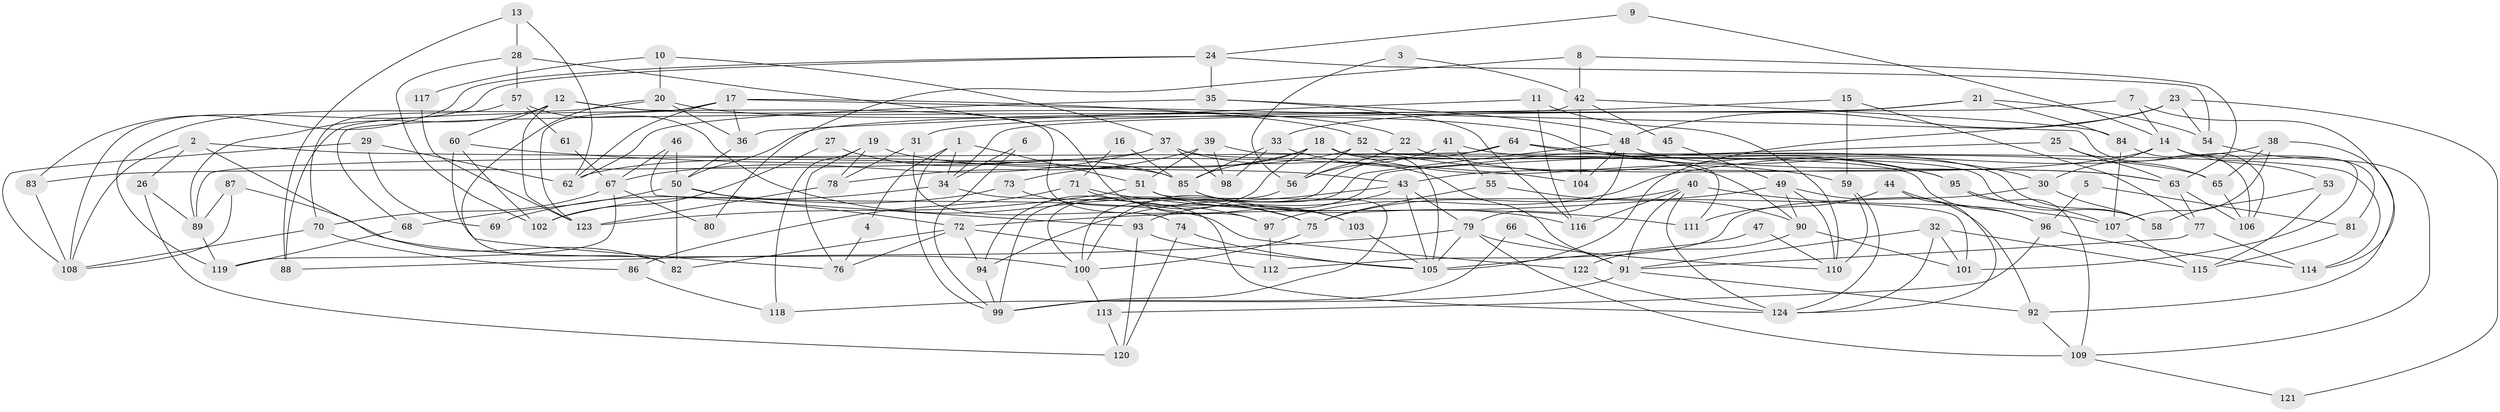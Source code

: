 // coarse degree distribution, {11: 0.03225806451612903, 5: 0.14516129032258066, 2: 0.11290322580645161, 3: 0.16129032258064516, 7: 0.11290322580645161, 17: 0.016129032258064516, 9: 0.03225806451612903, 8: 0.06451612903225806, 4: 0.1935483870967742, 15: 0.016129032258064516, 13: 0.016129032258064516, 6: 0.04838709677419355, 10: 0.016129032258064516, 1: 0.016129032258064516, 14: 0.016129032258064516}
// Generated by graph-tools (version 1.1) at 2025/19/03/04/25 18:19:00]
// undirected, 124 vertices, 248 edges
graph export_dot {
graph [start="1"]
  node [color=gray90,style=filled];
  1;
  2;
  3;
  4;
  5;
  6;
  7;
  8;
  9;
  10;
  11;
  12;
  13;
  14;
  15;
  16;
  17;
  18;
  19;
  20;
  21;
  22;
  23;
  24;
  25;
  26;
  27;
  28;
  29;
  30;
  31;
  32;
  33;
  34;
  35;
  36;
  37;
  38;
  39;
  40;
  41;
  42;
  43;
  44;
  45;
  46;
  47;
  48;
  49;
  50;
  51;
  52;
  53;
  54;
  55;
  56;
  57;
  58;
  59;
  60;
  61;
  62;
  63;
  64;
  65;
  66;
  67;
  68;
  69;
  70;
  71;
  72;
  73;
  74;
  75;
  76;
  77;
  78;
  79;
  80;
  81;
  82;
  83;
  84;
  85;
  86;
  87;
  88;
  89;
  90;
  91;
  92;
  93;
  94;
  95;
  96;
  97;
  98;
  99;
  100;
  101;
  102;
  103;
  104;
  105;
  106;
  107;
  108;
  109;
  110;
  111;
  112;
  113;
  114;
  115;
  116;
  117;
  118;
  119;
  120;
  121;
  122;
  123;
  124;
  1 -- 99;
  1 -- 51;
  1 -- 4;
  1 -- 34;
  2 -- 26;
  2 -- 82;
  2 -- 85;
  2 -- 108;
  3 -- 42;
  3 -- 56;
  4 -- 76;
  5 -- 81;
  5 -- 96;
  6 -- 34;
  6 -- 99;
  7 -- 34;
  7 -- 14;
  7 -- 114;
  8 -- 42;
  8 -- 63;
  8 -- 80;
  9 -- 24;
  9 -- 14;
  10 -- 37;
  10 -- 20;
  10 -- 117;
  11 -- 110;
  11 -- 36;
  11 -- 116;
  12 -- 97;
  12 -- 89;
  12 -- 22;
  12 -- 60;
  12 -- 123;
  13 -- 88;
  13 -- 62;
  13 -- 28;
  14 -- 43;
  14 -- 101;
  14 -- 30;
  14 -- 53;
  14 -- 81;
  15 -- 59;
  15 -- 77;
  15 -- 31;
  16 -- 71;
  16 -- 85;
  17 -- 62;
  17 -- 52;
  17 -- 36;
  17 -- 88;
  17 -- 106;
  17 -- 123;
  18 -- 94;
  18 -- 85;
  18 -- 58;
  18 -- 59;
  18 -- 73;
  18 -- 105;
  19 -- 78;
  19 -- 43;
  19 -- 76;
  19 -- 118;
  20 -- 36;
  20 -- 30;
  20 -- 82;
  20 -- 119;
  21 -- 54;
  21 -- 50;
  21 -- 33;
  21 -- 84;
  22 -- 95;
  22 -- 56;
  23 -- 48;
  23 -- 105;
  23 -- 54;
  23 -- 121;
  24 -- 83;
  24 -- 108;
  24 -- 35;
  24 -- 54;
  25 -- 63;
  25 -- 100;
  25 -- 65;
  26 -- 89;
  26 -- 120;
  27 -- 85;
  27 -- 102;
  28 -- 57;
  28 -- 102;
  28 -- 103;
  29 -- 62;
  29 -- 108;
  29 -- 69;
  30 -- 58;
  30 -- 112;
  31 -- 78;
  31 -- 74;
  32 -- 124;
  32 -- 101;
  32 -- 91;
  32 -- 115;
  33 -- 85;
  33 -- 90;
  33 -- 98;
  34 -- 124;
  34 -- 69;
  35 -- 116;
  35 -- 48;
  35 -- 62;
  36 -- 50;
  37 -- 91;
  37 -- 98;
  37 -- 67;
  37 -- 83;
  37 -- 96;
  38 -- 65;
  38 -- 92;
  38 -- 97;
  38 -- 107;
  39 -- 51;
  39 -- 114;
  39 -- 78;
  39 -- 98;
  40 -- 75;
  40 -- 91;
  40 -- 107;
  40 -- 116;
  40 -- 124;
  41 -- 56;
  41 -- 58;
  41 -- 55;
  42 -- 84;
  42 -- 104;
  42 -- 45;
  42 -- 68;
  43 -- 105;
  43 -- 79;
  43 -- 93;
  43 -- 94;
  44 -- 124;
  44 -- 96;
  44 -- 111;
  45 -- 49;
  46 -- 50;
  46 -- 67;
  46 -- 93;
  47 -- 110;
  47 -- 105;
  48 -- 79;
  48 -- 63;
  48 -- 100;
  48 -- 104;
  49 -- 92;
  49 -- 72;
  49 -- 90;
  49 -- 110;
  50 -- 82;
  50 -- 122;
  50 -- 68;
  50 -- 72;
  51 -- 123;
  51 -- 103;
  51 -- 101;
  52 -- 63;
  52 -- 56;
  52 -- 62;
  52 -- 111;
  53 -- 115;
  53 -- 58;
  54 -- 109;
  55 -- 90;
  55 -- 75;
  56 -- 99;
  57 -- 75;
  57 -- 70;
  57 -- 61;
  59 -- 110;
  59 -- 124;
  60 -- 76;
  60 -- 102;
  60 -- 104;
  61 -- 67;
  63 -- 106;
  63 -- 77;
  64 -- 65;
  64 -- 89;
  64 -- 95;
  64 -- 100;
  65 -- 106;
  66 -- 91;
  66 -- 99;
  67 -- 119;
  67 -- 70;
  67 -- 80;
  68 -- 119;
  70 -- 86;
  70 -- 108;
  71 -- 111;
  71 -- 75;
  71 -- 86;
  72 -- 112;
  72 -- 76;
  72 -- 82;
  72 -- 94;
  73 -- 102;
  73 -- 97;
  74 -- 105;
  74 -- 120;
  75 -- 100;
  77 -- 114;
  77 -- 91;
  78 -- 123;
  79 -- 109;
  79 -- 105;
  79 -- 88;
  79 -- 110;
  81 -- 115;
  83 -- 108;
  84 -- 107;
  84 -- 106;
  85 -- 116;
  85 -- 99;
  86 -- 118;
  87 -- 100;
  87 -- 108;
  87 -- 89;
  89 -- 119;
  90 -- 101;
  90 -- 122;
  91 -- 92;
  91 -- 118;
  92 -- 109;
  93 -- 105;
  93 -- 120;
  94 -- 99;
  95 -- 107;
  95 -- 109;
  96 -- 113;
  96 -- 114;
  97 -- 112;
  100 -- 113;
  103 -- 105;
  107 -- 115;
  109 -- 121;
  113 -- 120;
  117 -- 123;
  122 -- 124;
}
